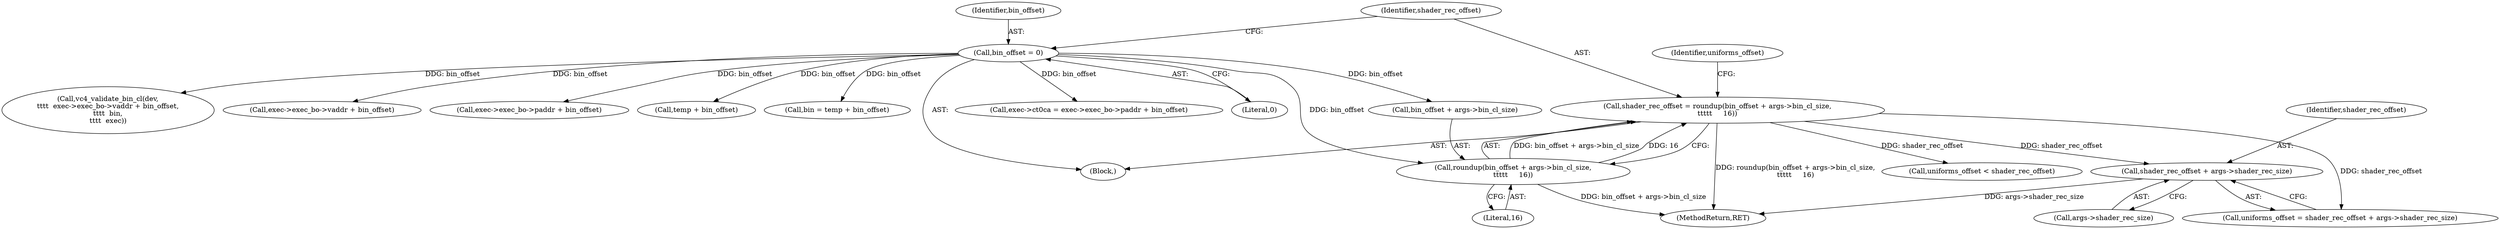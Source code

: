 digraph "0_linux_0f2ff82e11c86c05d051cae32b58226392d33bbf@pointer" {
"1000138" [label="(Call,shader_rec_offset + args->shader_rec_size)"];
"1000126" [label="(Call,shader_rec_offset = roundup(bin_offset + args->bin_cl_size,\n\t\t\t\t\t     16))"];
"1000128" [label="(Call,roundup(bin_offset + args->bin_cl_size,\n\t\t\t\t\t     16))"];
"1000122" [label="(Call,bin_offset = 0)"];
"1000128" [label="(Call,roundup(bin_offset + args->bin_cl_size,\n\t\t\t\t\t     16))"];
"1000138" [label="(Call,shader_rec_offset + args->shader_rec_size)"];
"1000414" [label="(Call,vc4_validate_bin_cl(dev,\n\t\t\t\t  exec->exec_bo->vaddr + bin_offset,\n\t\t\t\t  bin,\n\t\t\t\t  exec))"];
"1000450" [label="(MethodReturn,RET)"];
"1000416" [label="(Call,exec->exec_bo->vaddr + bin_offset)"];
"1000122" [label="(Call,bin_offset = 0)"];
"1000342" [label="(Call,exec->exec_bo->paddr + bin_offset)"];
"1000139" [label="(Identifier,shader_rec_offset)"];
"1000206" [label="(Call,temp + bin_offset)"];
"1000140" [label="(Call,args->shader_rec_size)"];
"1000204" [label="(Call,bin = temp + bin_offset)"];
"1000137" [label="(Identifier,uniforms_offset)"];
"1000127" [label="(Identifier,shader_rec_offset)"];
"1000165" [label="(Call,uniforms_offset < shader_rec_offset)"];
"1000105" [label="(Block,)"];
"1000338" [label="(Call,exec->ct0ca = exec->exec_bo->paddr + bin_offset)"];
"1000123" [label="(Identifier,bin_offset)"];
"1000136" [label="(Call,uniforms_offset = shader_rec_offset + args->shader_rec_size)"];
"1000124" [label="(Literal,0)"];
"1000126" [label="(Call,shader_rec_offset = roundup(bin_offset + args->bin_cl_size,\n\t\t\t\t\t     16))"];
"1000129" [label="(Call,bin_offset + args->bin_cl_size)"];
"1000134" [label="(Literal,16)"];
"1000138" -> "1000136"  [label="AST: "];
"1000138" -> "1000140"  [label="CFG: "];
"1000139" -> "1000138"  [label="AST: "];
"1000140" -> "1000138"  [label="AST: "];
"1000136" -> "1000138"  [label="CFG: "];
"1000138" -> "1000450"  [label="DDG: args->shader_rec_size"];
"1000126" -> "1000138"  [label="DDG: shader_rec_offset"];
"1000126" -> "1000105"  [label="AST: "];
"1000126" -> "1000128"  [label="CFG: "];
"1000127" -> "1000126"  [label="AST: "];
"1000128" -> "1000126"  [label="AST: "];
"1000137" -> "1000126"  [label="CFG: "];
"1000126" -> "1000450"  [label="DDG: roundup(bin_offset + args->bin_cl_size,\n\t\t\t\t\t     16)"];
"1000128" -> "1000126"  [label="DDG: bin_offset + args->bin_cl_size"];
"1000128" -> "1000126"  [label="DDG: 16"];
"1000126" -> "1000136"  [label="DDG: shader_rec_offset"];
"1000126" -> "1000165"  [label="DDG: shader_rec_offset"];
"1000128" -> "1000134"  [label="CFG: "];
"1000129" -> "1000128"  [label="AST: "];
"1000134" -> "1000128"  [label="AST: "];
"1000128" -> "1000450"  [label="DDG: bin_offset + args->bin_cl_size"];
"1000122" -> "1000128"  [label="DDG: bin_offset"];
"1000122" -> "1000105"  [label="AST: "];
"1000122" -> "1000124"  [label="CFG: "];
"1000123" -> "1000122"  [label="AST: "];
"1000124" -> "1000122"  [label="AST: "];
"1000127" -> "1000122"  [label="CFG: "];
"1000122" -> "1000129"  [label="DDG: bin_offset"];
"1000122" -> "1000204"  [label="DDG: bin_offset"];
"1000122" -> "1000206"  [label="DDG: bin_offset"];
"1000122" -> "1000338"  [label="DDG: bin_offset"];
"1000122" -> "1000342"  [label="DDG: bin_offset"];
"1000122" -> "1000414"  [label="DDG: bin_offset"];
"1000122" -> "1000416"  [label="DDG: bin_offset"];
}
